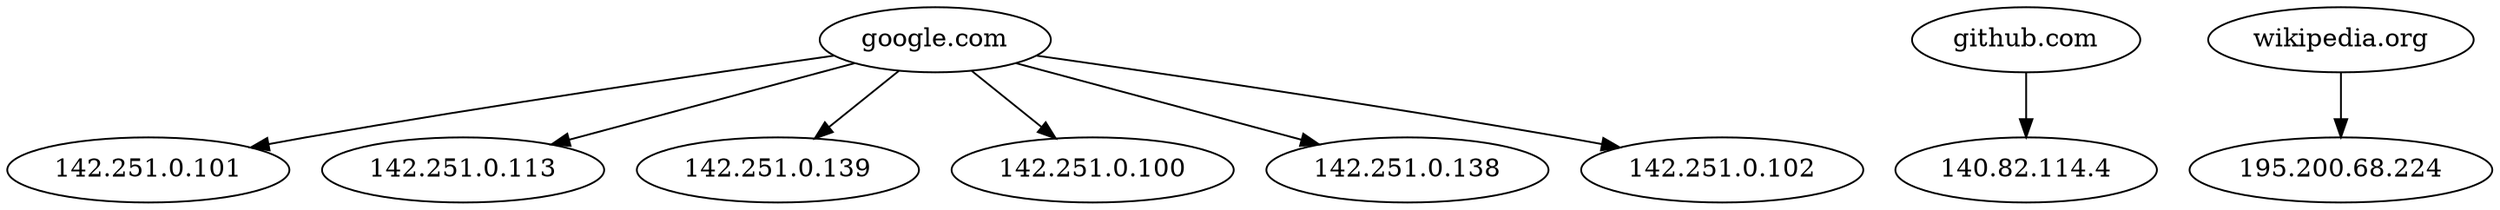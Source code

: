 digraph DNS {
"google.com" -> "142.251.0.101";
"google.com" -> "142.251.0.113";
"google.com" -> "142.251.0.139";
"google.com" -> "142.251.0.100";
"google.com" -> "142.251.0.138";
"google.com" -> "142.251.0.102";
"github.com" -> "140.82.114.4";
"wikipedia.org" -> "195.200.68.224";
}

